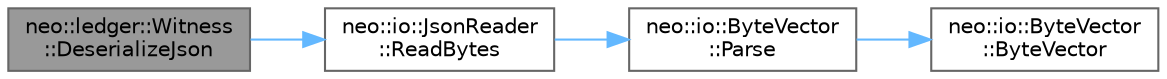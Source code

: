 digraph "neo::ledger::Witness::DeserializeJson"
{
 // LATEX_PDF_SIZE
  bgcolor="transparent";
  edge [fontname=Helvetica,fontsize=10,labelfontname=Helvetica,labelfontsize=10];
  node [fontname=Helvetica,fontsize=10,shape=box,height=0.2,width=0.4];
  rankdir="LR";
  Node1 [id="Node000001",label="neo::ledger::Witness\l::DeserializeJson",height=0.2,width=0.4,color="gray40", fillcolor="grey60", style="filled", fontcolor="black",tooltip="Deserializes the witness from a JSON reader."];
  Node1 -> Node2 [id="edge1_Node000001_Node000002",color="steelblue1",style="solid",tooltip=" "];
  Node2 [id="Node000002",label="neo::io::JsonReader\l::ReadBytes",height=0.2,width=0.4,color="grey40", fillcolor="white", style="filled",URL="$classneo_1_1io_1_1_json_reader.html#a1a2320cd9f71543030ddaf7cb7b781bd",tooltip="Reads a byte array from the JSON."];
  Node2 -> Node3 [id="edge2_Node000002_Node000003",color="steelblue1",style="solid",tooltip=" "];
  Node3 [id="Node000003",label="neo::io::ByteVector\l::Parse",height=0.2,width=0.4,color="grey40", fillcolor="white", style="filled",URL="$classneo_1_1io_1_1_byte_vector.html#a242d1da5fa393beea8d3f0a8cd14497b",tooltip="Parses a hexadecimal string into a ByteVector."];
  Node3 -> Node4 [id="edge3_Node000003_Node000004",color="steelblue1",style="solid",tooltip=" "];
  Node4 [id="Node000004",label="neo::io::ByteVector\l::ByteVector",height=0.2,width=0.4,color="grey40", fillcolor="white", style="filled",URL="$classneo_1_1io_1_1_byte_vector.html#a8428939dbf8d0f3bf4047d1e2ee4e7a2",tooltip="Constructs an empty ByteVector."];
}
